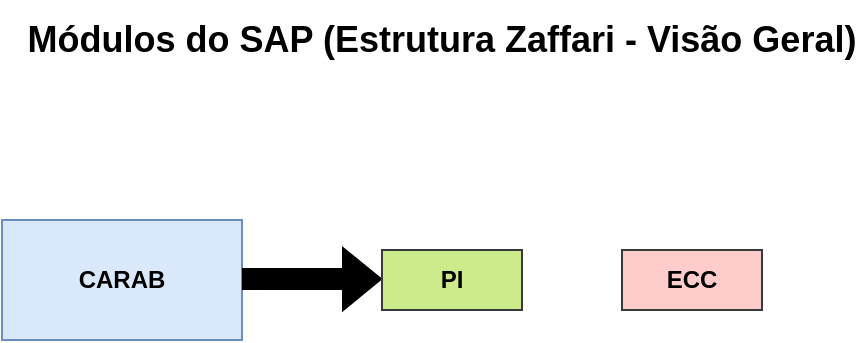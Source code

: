 <mxfile version="24.8.3">
  <diagram name="Página-1" id="zAEK4qtqUi5M_X3Rb6sc">
    <mxGraphModel dx="992" dy="1707" grid="1" gridSize="10" guides="1" tooltips="1" connect="1" arrows="1" fold="1" page="1" pageScale="1" pageWidth="827" pageHeight="1169" math="0" shadow="0">
      <root>
        <mxCell id="0" />
        <mxCell id="1" parent="0" />
        <mxCell id="ab4cVDcRjz08bC6YEROE-1" value="Módulos do SAP (Estrutura Zaffari - Visão Geral)" style="text;html=1;align=center;verticalAlign=middle;whiteSpace=wrap;rounded=0;fontStyle=1;fontSize=18;" vertex="1" parent="1">
          <mxGeometry x="260" y="-1160" width="420" height="40" as="geometry" />
        </mxCell>
        <mxCell id="ab4cVDcRjz08bC6YEROE-2" value="CARAB" style="rounded=0;whiteSpace=wrap;html=1;fillColor=#dae8fc;strokeColor=#6c8ebf;fontStyle=1" vertex="1" parent="1">
          <mxGeometry x="250" y="-1050" width="120" height="60" as="geometry" />
        </mxCell>
        <mxCell id="ab4cVDcRjz08bC6YEROE-4" value="" style="shape=flexArrow;endArrow=classic;html=1;rounded=0;fontColor=#000000;labelBackgroundColor=#000000;fillColor=#000000;" edge="1" parent="1">
          <mxGeometry width="50" height="50" relative="1" as="geometry">
            <mxPoint x="370" y="-1020.48" as="sourcePoint" />
            <mxPoint x="440" y="-1020.48" as="targetPoint" />
          </mxGeometry>
        </mxCell>
        <mxCell id="ab4cVDcRjz08bC6YEROE-5" value="&lt;b&gt;PI&lt;/b&gt;" style="rounded=0;whiteSpace=wrap;html=1;fillColor=#cdeb8b;strokeColor=#36393d;" vertex="1" parent="1">
          <mxGeometry x="440" y="-1035" width="70" height="30" as="geometry" />
        </mxCell>
        <mxCell id="ab4cVDcRjz08bC6YEROE-6" value="&lt;b&gt;ECC&lt;/b&gt;" style="rounded=0;whiteSpace=wrap;html=1;fillColor=#ffcccc;strokeColor=#36393d;" vertex="1" parent="1">
          <mxGeometry x="560" y="-1035" width="70" height="30" as="geometry" />
        </mxCell>
      </root>
    </mxGraphModel>
  </diagram>
</mxfile>
